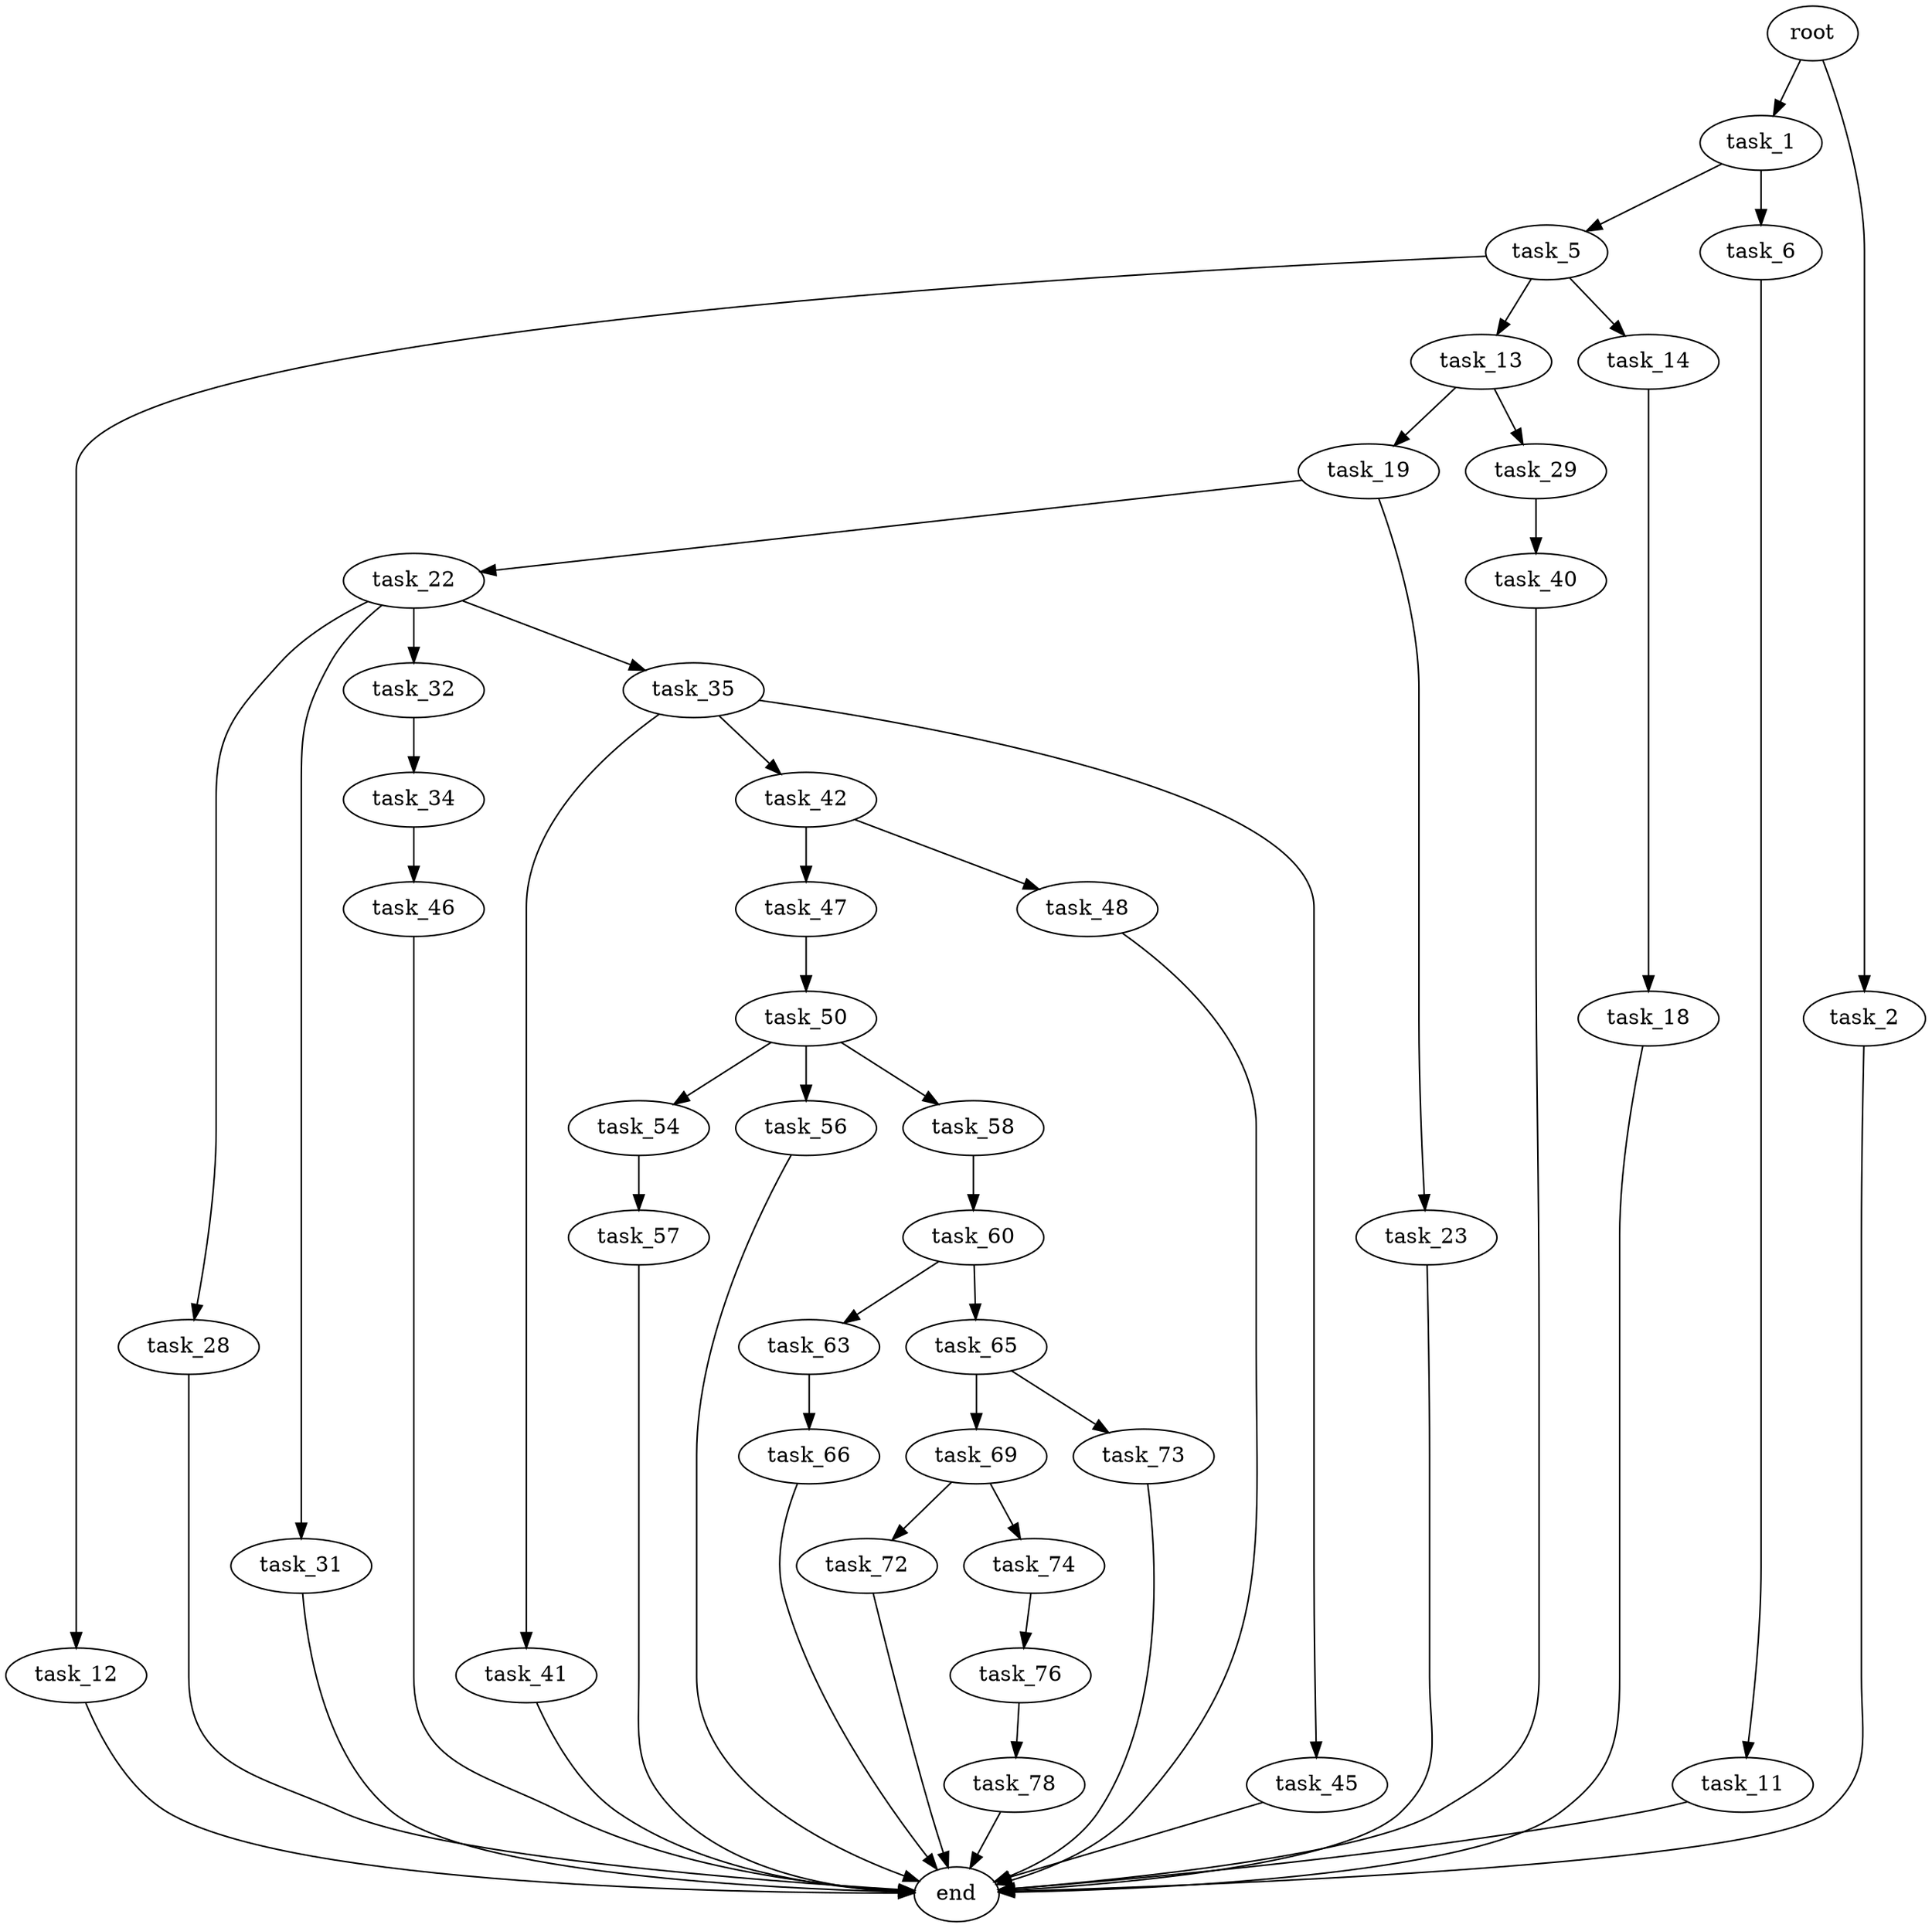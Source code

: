 digraph G {
  root [size="0.000000"];
  task_1 [size="68719476736.000000"];
  task_2 [size="2375633754.000000"];
  task_5 [size="11473752084.000000"];
  task_6 [size="231928233984.000000"];
  task_11 [size="841120429223.000000"];
  task_12 [size="2694344722.000000"];
  task_13 [size="10400688621.000000"];
  task_14 [size="139629971555.000000"];
  task_18 [size="368293445632.000000"];
  task_19 [size="44769379304.000000"];
  task_22 [size="134217728000.000000"];
  task_23 [size="11003250190.000000"];
  task_28 [size="44370636664.000000"];
  task_29 [size="129096608475.000000"];
  task_31 [size="100843327799.000000"];
  task_32 [size="4767686063.000000"];
  task_34 [size="362358476173.000000"];
  task_35 [size="10455259259.000000"];
  task_40 [size="68719476736.000000"];
  task_41 [size="368293445632.000000"];
  task_42 [size="19572596339.000000"];
  task_45 [size="789169631.000000"];
  task_46 [size="368293445632.000000"];
  task_47 [size="424548441742.000000"];
  task_48 [size="1073741824000.000000"];
  task_50 [size="549755813888.000000"];
  task_54 [size="157839983466.000000"];
  task_56 [size="4013479056.000000"];
  task_57 [size="2760208932.000000"];
  task_58 [size="21912469028.000000"];
  task_60 [size="252505929462.000000"];
  task_63 [size="23830602751.000000"];
  task_65 [size="18633880298.000000"];
  task_66 [size="782757789696.000000"];
  task_69 [size="8589934592.000000"];
  task_72 [size="201353840879.000000"];
  task_73 [size="349752077232.000000"];
  task_74 [size="412741985006.000000"];
  task_76 [size="3400313321.000000"];
  task_78 [size="983351353441.000000"];
  end [size="0.000000"];

  root -> task_1 [size="1.000000"];
  root -> task_2 [size="1.000000"];
  task_1 -> task_5 [size="134217728.000000"];
  task_1 -> task_6 [size="134217728.000000"];
  task_2 -> end [size="1.000000"];
  task_5 -> task_12 [size="411041792.000000"];
  task_5 -> task_13 [size="411041792.000000"];
  task_5 -> task_14 [size="411041792.000000"];
  task_6 -> task_11 [size="301989888.000000"];
  task_11 -> end [size="1.000000"];
  task_12 -> end [size="1.000000"];
  task_13 -> task_19 [size="679477248.000000"];
  task_13 -> task_29 [size="679477248.000000"];
  task_14 -> task_18 [size="536870912.000000"];
  task_18 -> end [size="1.000000"];
  task_19 -> task_22 [size="838860800.000000"];
  task_19 -> task_23 [size="838860800.000000"];
  task_22 -> task_28 [size="209715200.000000"];
  task_22 -> task_31 [size="209715200.000000"];
  task_22 -> task_32 [size="209715200.000000"];
  task_22 -> task_35 [size="209715200.000000"];
  task_23 -> end [size="1.000000"];
  task_28 -> end [size="1.000000"];
  task_29 -> task_40 [size="209715200.000000"];
  task_31 -> end [size="1.000000"];
  task_32 -> task_34 [size="75497472.000000"];
  task_34 -> task_46 [size="411041792.000000"];
  task_35 -> task_41 [size="838860800.000000"];
  task_35 -> task_42 [size="838860800.000000"];
  task_35 -> task_45 [size="838860800.000000"];
  task_40 -> end [size="1.000000"];
  task_41 -> end [size="1.000000"];
  task_42 -> task_47 [size="679477248.000000"];
  task_42 -> task_48 [size="679477248.000000"];
  task_45 -> end [size="1.000000"];
  task_46 -> end [size="1.000000"];
  task_47 -> task_50 [size="301989888.000000"];
  task_48 -> end [size="1.000000"];
  task_50 -> task_54 [size="536870912.000000"];
  task_50 -> task_56 [size="536870912.000000"];
  task_50 -> task_58 [size="536870912.000000"];
  task_54 -> task_57 [size="134217728.000000"];
  task_56 -> end [size="1.000000"];
  task_57 -> end [size="1.000000"];
  task_58 -> task_60 [size="411041792.000000"];
  task_60 -> task_63 [size="301989888.000000"];
  task_60 -> task_65 [size="301989888.000000"];
  task_63 -> task_66 [size="536870912.000000"];
  task_65 -> task_69 [size="33554432.000000"];
  task_65 -> task_73 [size="33554432.000000"];
  task_66 -> end [size="1.000000"];
  task_69 -> task_72 [size="33554432.000000"];
  task_69 -> task_74 [size="33554432.000000"];
  task_72 -> end [size="1.000000"];
  task_73 -> end [size="1.000000"];
  task_74 -> task_76 [size="838860800.000000"];
  task_76 -> task_78 [size="75497472.000000"];
  task_78 -> end [size="1.000000"];
}
